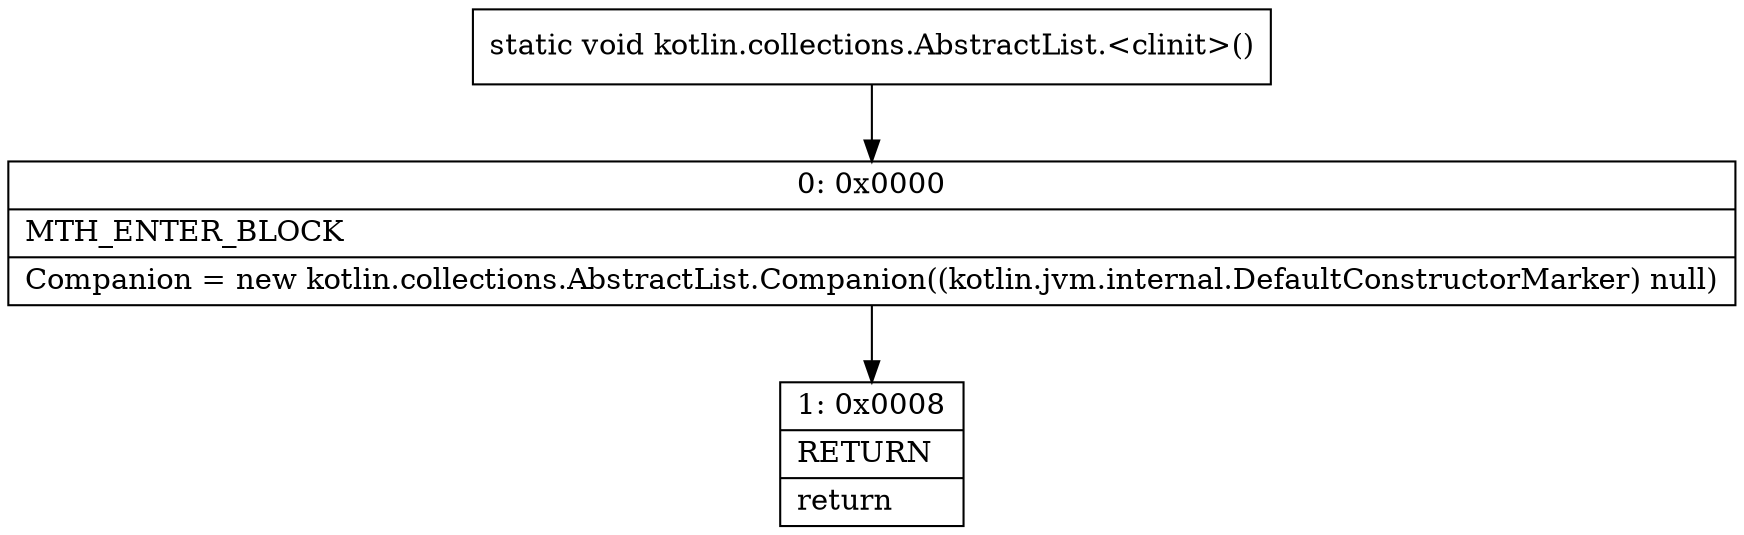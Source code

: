 digraph "CFG forkotlin.collections.AbstractList.\<clinit\>()V" {
Node_0 [shape=record,label="{0\:\ 0x0000|MTH_ENTER_BLOCK\l|Companion = new kotlin.collections.AbstractList.Companion((kotlin.jvm.internal.DefaultConstructorMarker) null)\l}"];
Node_1 [shape=record,label="{1\:\ 0x0008|RETURN\l|return\l}"];
MethodNode[shape=record,label="{static void kotlin.collections.AbstractList.\<clinit\>() }"];
MethodNode -> Node_0;
Node_0 -> Node_1;
}

